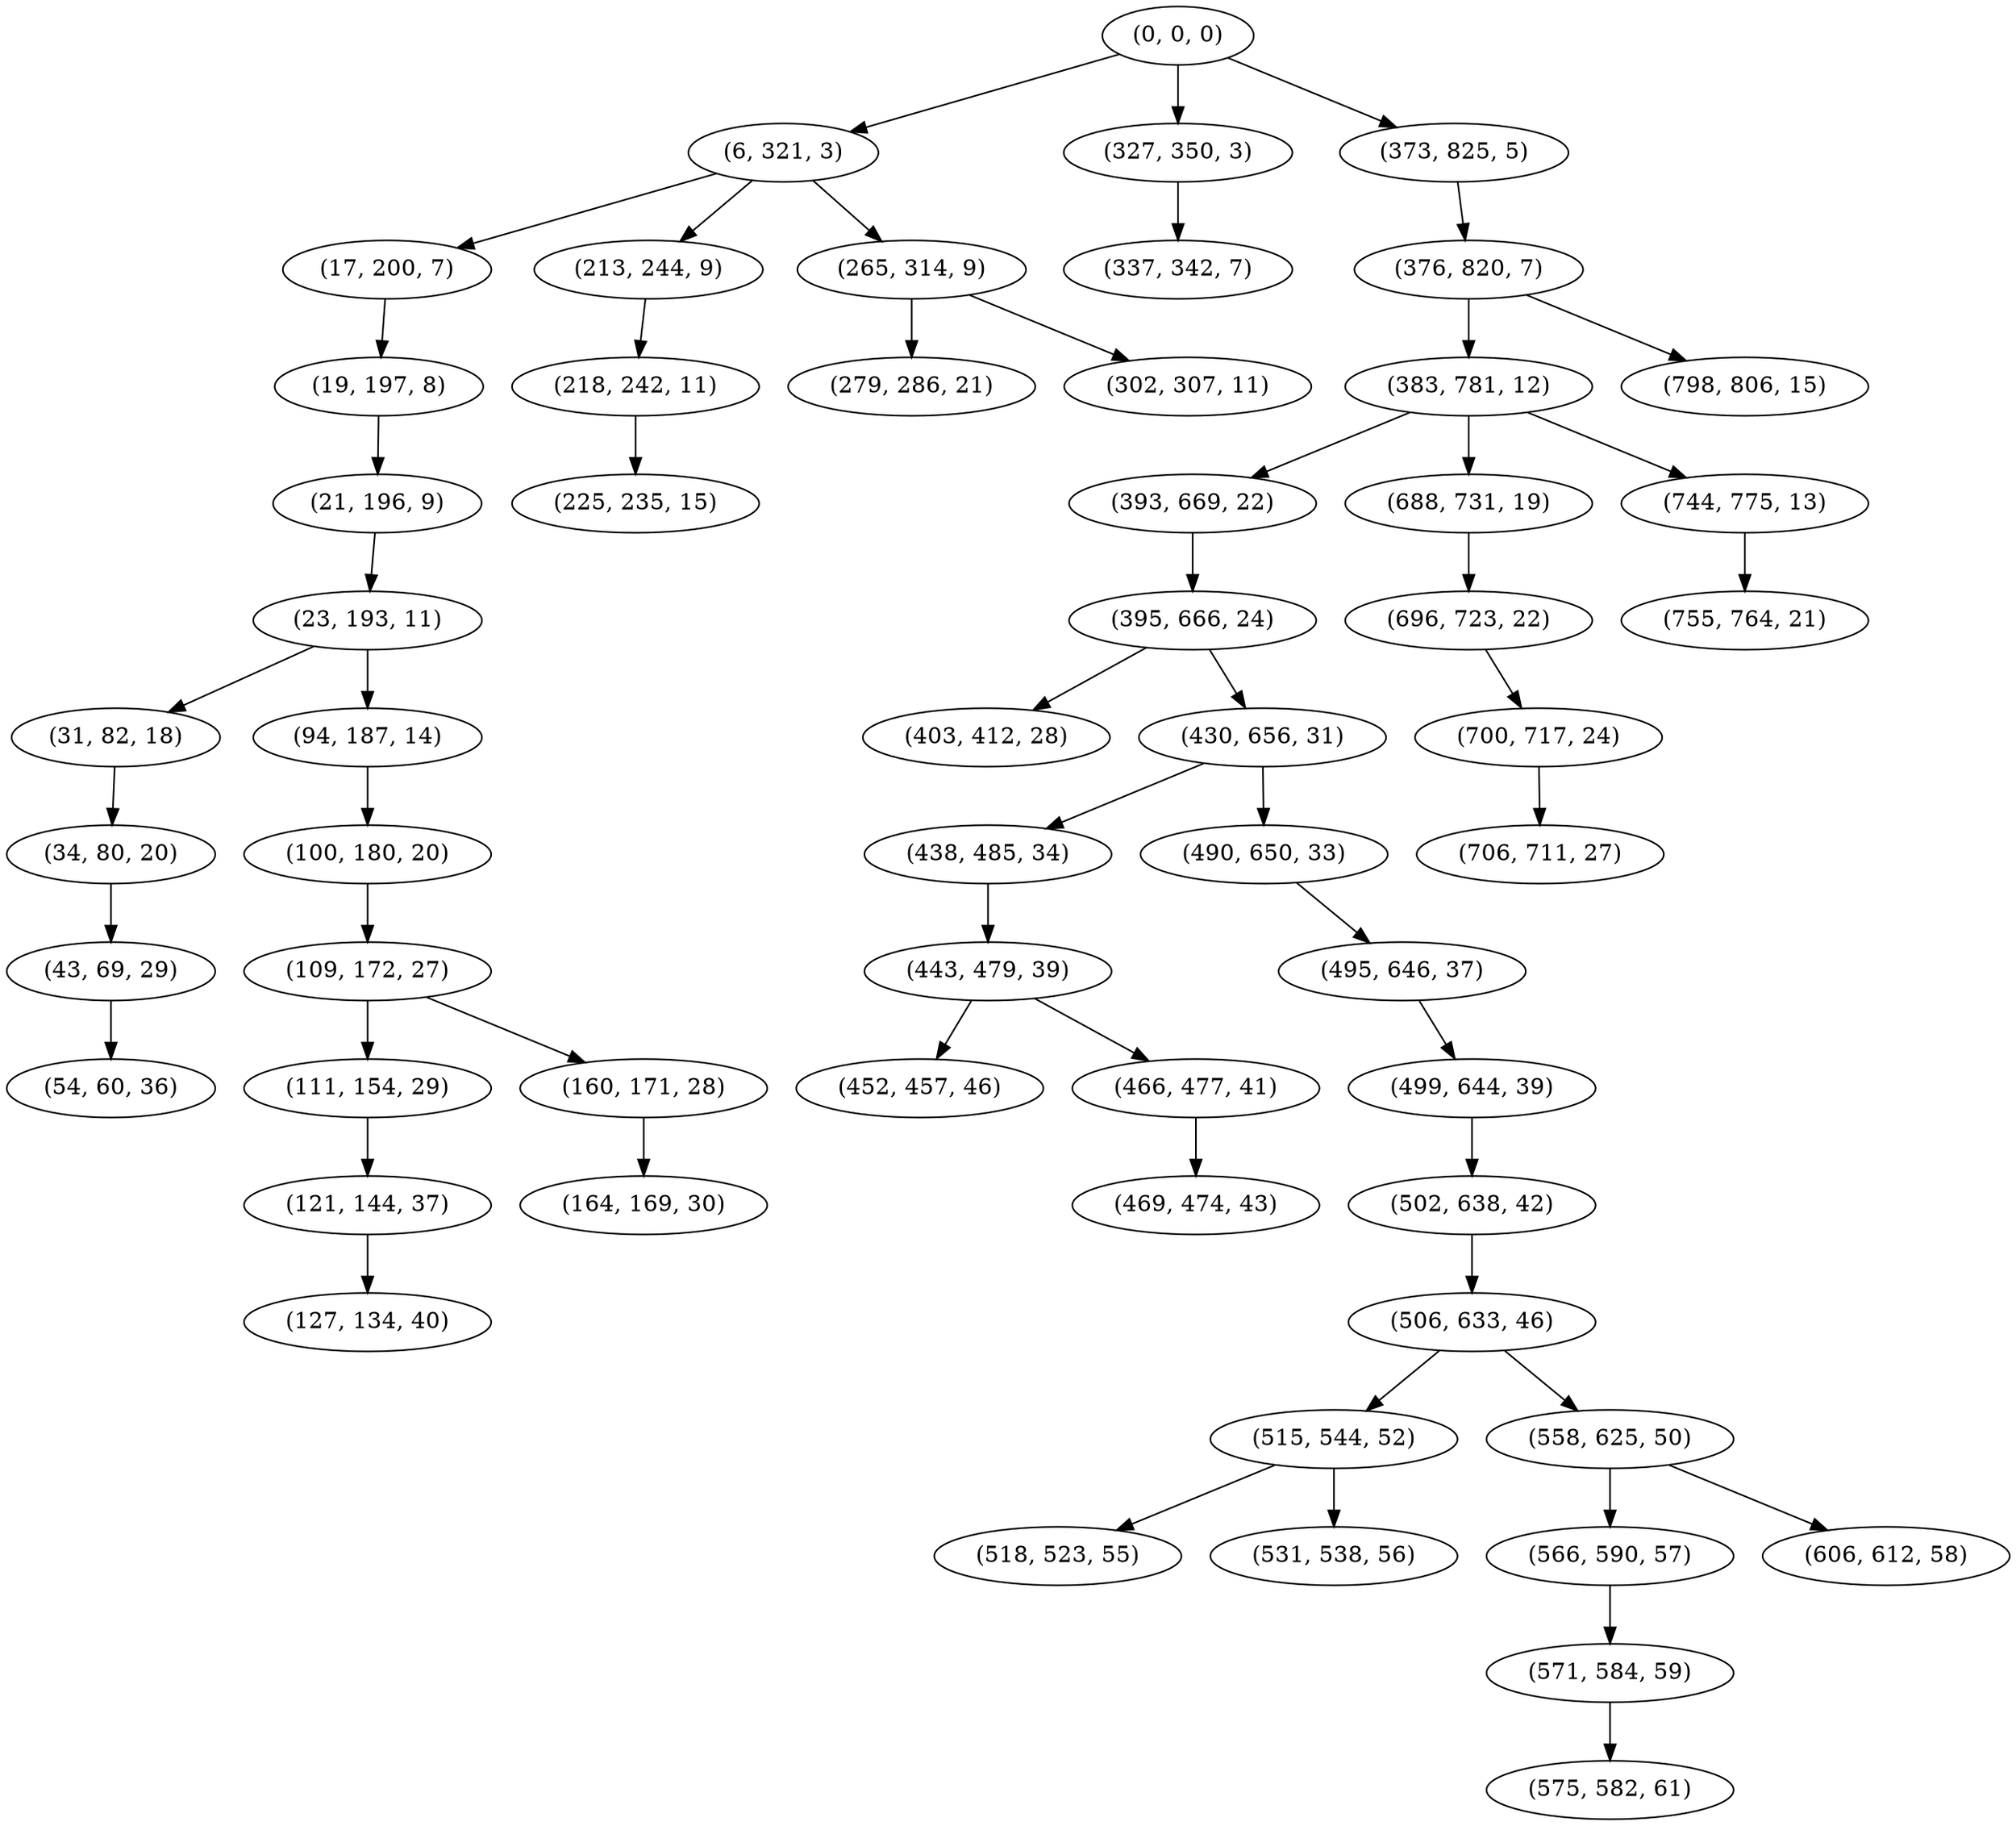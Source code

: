 digraph tree {
    "(0, 0, 0)";
    "(6, 321, 3)";
    "(17, 200, 7)";
    "(19, 197, 8)";
    "(21, 196, 9)";
    "(23, 193, 11)";
    "(31, 82, 18)";
    "(34, 80, 20)";
    "(43, 69, 29)";
    "(54, 60, 36)";
    "(94, 187, 14)";
    "(100, 180, 20)";
    "(109, 172, 27)";
    "(111, 154, 29)";
    "(121, 144, 37)";
    "(127, 134, 40)";
    "(160, 171, 28)";
    "(164, 169, 30)";
    "(213, 244, 9)";
    "(218, 242, 11)";
    "(225, 235, 15)";
    "(265, 314, 9)";
    "(279, 286, 21)";
    "(302, 307, 11)";
    "(327, 350, 3)";
    "(337, 342, 7)";
    "(373, 825, 5)";
    "(376, 820, 7)";
    "(383, 781, 12)";
    "(393, 669, 22)";
    "(395, 666, 24)";
    "(403, 412, 28)";
    "(430, 656, 31)";
    "(438, 485, 34)";
    "(443, 479, 39)";
    "(452, 457, 46)";
    "(466, 477, 41)";
    "(469, 474, 43)";
    "(490, 650, 33)";
    "(495, 646, 37)";
    "(499, 644, 39)";
    "(502, 638, 42)";
    "(506, 633, 46)";
    "(515, 544, 52)";
    "(518, 523, 55)";
    "(531, 538, 56)";
    "(558, 625, 50)";
    "(566, 590, 57)";
    "(571, 584, 59)";
    "(575, 582, 61)";
    "(606, 612, 58)";
    "(688, 731, 19)";
    "(696, 723, 22)";
    "(700, 717, 24)";
    "(706, 711, 27)";
    "(744, 775, 13)";
    "(755, 764, 21)";
    "(798, 806, 15)";
    "(0, 0, 0)" -> "(6, 321, 3)";
    "(0, 0, 0)" -> "(327, 350, 3)";
    "(0, 0, 0)" -> "(373, 825, 5)";
    "(6, 321, 3)" -> "(17, 200, 7)";
    "(6, 321, 3)" -> "(213, 244, 9)";
    "(6, 321, 3)" -> "(265, 314, 9)";
    "(17, 200, 7)" -> "(19, 197, 8)";
    "(19, 197, 8)" -> "(21, 196, 9)";
    "(21, 196, 9)" -> "(23, 193, 11)";
    "(23, 193, 11)" -> "(31, 82, 18)";
    "(23, 193, 11)" -> "(94, 187, 14)";
    "(31, 82, 18)" -> "(34, 80, 20)";
    "(34, 80, 20)" -> "(43, 69, 29)";
    "(43, 69, 29)" -> "(54, 60, 36)";
    "(94, 187, 14)" -> "(100, 180, 20)";
    "(100, 180, 20)" -> "(109, 172, 27)";
    "(109, 172, 27)" -> "(111, 154, 29)";
    "(109, 172, 27)" -> "(160, 171, 28)";
    "(111, 154, 29)" -> "(121, 144, 37)";
    "(121, 144, 37)" -> "(127, 134, 40)";
    "(160, 171, 28)" -> "(164, 169, 30)";
    "(213, 244, 9)" -> "(218, 242, 11)";
    "(218, 242, 11)" -> "(225, 235, 15)";
    "(265, 314, 9)" -> "(279, 286, 21)";
    "(265, 314, 9)" -> "(302, 307, 11)";
    "(327, 350, 3)" -> "(337, 342, 7)";
    "(373, 825, 5)" -> "(376, 820, 7)";
    "(376, 820, 7)" -> "(383, 781, 12)";
    "(376, 820, 7)" -> "(798, 806, 15)";
    "(383, 781, 12)" -> "(393, 669, 22)";
    "(383, 781, 12)" -> "(688, 731, 19)";
    "(383, 781, 12)" -> "(744, 775, 13)";
    "(393, 669, 22)" -> "(395, 666, 24)";
    "(395, 666, 24)" -> "(403, 412, 28)";
    "(395, 666, 24)" -> "(430, 656, 31)";
    "(430, 656, 31)" -> "(438, 485, 34)";
    "(430, 656, 31)" -> "(490, 650, 33)";
    "(438, 485, 34)" -> "(443, 479, 39)";
    "(443, 479, 39)" -> "(452, 457, 46)";
    "(443, 479, 39)" -> "(466, 477, 41)";
    "(466, 477, 41)" -> "(469, 474, 43)";
    "(490, 650, 33)" -> "(495, 646, 37)";
    "(495, 646, 37)" -> "(499, 644, 39)";
    "(499, 644, 39)" -> "(502, 638, 42)";
    "(502, 638, 42)" -> "(506, 633, 46)";
    "(506, 633, 46)" -> "(515, 544, 52)";
    "(506, 633, 46)" -> "(558, 625, 50)";
    "(515, 544, 52)" -> "(518, 523, 55)";
    "(515, 544, 52)" -> "(531, 538, 56)";
    "(558, 625, 50)" -> "(566, 590, 57)";
    "(558, 625, 50)" -> "(606, 612, 58)";
    "(566, 590, 57)" -> "(571, 584, 59)";
    "(571, 584, 59)" -> "(575, 582, 61)";
    "(688, 731, 19)" -> "(696, 723, 22)";
    "(696, 723, 22)" -> "(700, 717, 24)";
    "(700, 717, 24)" -> "(706, 711, 27)";
    "(744, 775, 13)" -> "(755, 764, 21)";
}
